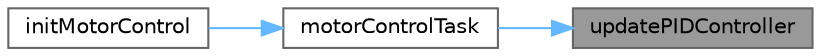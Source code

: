 digraph "updatePIDController"
{
 // LATEX_PDF_SIZE
  bgcolor="transparent";
  edge [fontname=Helvetica,fontsize=10,labelfontname=Helvetica,labelfontsize=10];
  node [fontname=Helvetica,fontsize=10,shape=box,height=0.2,width=0.4];
  rankdir="RL";
  Node1 [id="Node000001",label="updatePIDController",height=0.2,width=0.4,color="gray40", fillcolor="grey60", style="filled", fontcolor="black",tooltip="Aktualisiert den PID-Regler."];
  Node1 -> Node2 [id="edge1_Node000001_Node000002",dir="back",color="steelblue1",style="solid",tooltip=" "];
  Node2 [id="Node000002",label="motorControlTask",height=0.2,width=0.4,color="grey40", fillcolor="white", style="filled",URL="$motor_control_8cpp.html#a215f3db3aafa98e7eee5594e44c070c7",tooltip="FreeRTOS-Task zur Motorregelung des Gimbals."];
  Node2 -> Node3 [id="edge2_Node000002_Node000003",dir="back",color="steelblue1",style="solid",tooltip=" "];
  Node3 [id="Node000003",label="initMotorControl",height=0.2,width=0.4,color="grey40", fillcolor="white", style="filled",URL="$motor_control_8cpp.html#af3a612486743c46e7cd04b676c2d3177",tooltip="Initialisiert die Motorsteuerung des Gimbal-Systems."];
}
